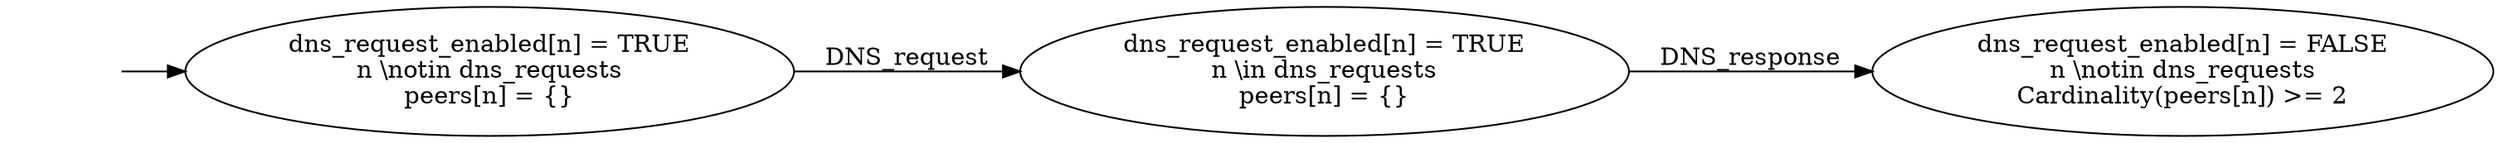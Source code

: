 digraph AsyncPeerDiscovery {

  rankdir="LR";

  // states
  start [style="invis"];
  init [label="dns_request_enabled[n] = TRUE\nn \\notin dns_requests\npeers[n] = {}"];
  next [label="dns_request_enabled[n] = TRUE\nn \\in dns_requests\npeers[n] = {}"];
  end [label="dns_request_enabled[n] = FALSE\nn \\notin dns_requests\nCardinality(peers[n]) >= 2"];

  // transitions
  start -> init;
  init -> next [label="DNS_request"];
  next -> end [label="DNS_response"];

}
